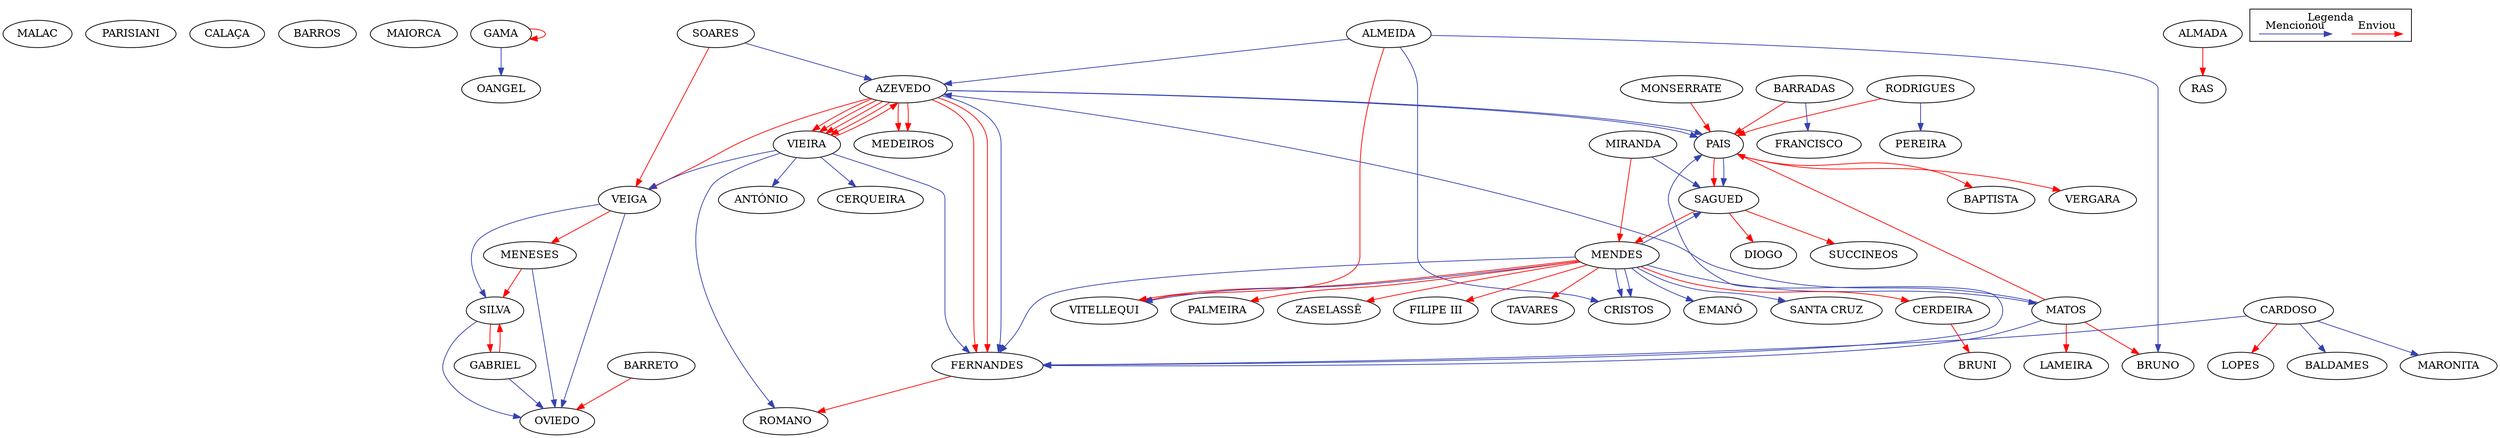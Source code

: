 digraph G {
    "MALAC";
    "PARISIANI";
    "CALAÇA";
    "BARROS";
    "MAIORCA";
    "GAMA" -> "GAMA" [color="0.002 0.999 0.999"];
    "BARRETO" -> "OVIEDO" [color="0.002 0.999 0.999"];
    "MENESES" -> "SILVA" [color="0.002 0.999 0.999"];
    "SILVA" -> "GABRIEL" [color="0.002 0.999 0.999"];
    "CARDOSO" -> "LOPES" [color="0.002 0.999 0.999"];
    "VEIGA" -> "MENESES" [color="0.002 0.999 0.999"];
    "GABRIEL" -> "SILVA" [color="0.002 0.999 0.999"];
    "SOARES" -> "VEIGA" [color="0.002 0.999 0.999"];
    "AZEVEDO" -> "VEIGA" [color="0.002 0.999 0.999"];
    "PAIS" -> "BAPTISTA" [color="0.002 0.999 0.999"];
    "MONSERRATE" -> "PAIS" [color="0.002 0.999 0.999"];
    "AZEVEDO" -> "FERNANDES" [color="0.002 0.999 0.999"];
    "AZEVEDO" -> "VIEIRA" [color="0.002 0.999 0.999"];
    "AZEVEDO" -> "VIEIRA" [color="0.002 0.999 0.999"];
    "AZEVEDO" -> "VIEIRA" [color="0.002 0.999 0.999"];
    "AZEVEDO" -> "VIEIRA" [color="0.002 0.999 0.999"];
    "VIEIRA" -> "AZEVEDO" [color="0.002 0.999 0.999"];
    "AZEVEDO" -> "FERNANDES" [color="0.002 0.999 0.999"];
    "AZEVEDO" -> "MEDEIROS" [color="0.002 0.999 0.999"];
    "FERNANDES" -> "ROMANO" [color="0.002 0.999 0.999"];
    "AZEVEDO" -> "MEDEIROS" [color="0.002 0.999 0.999"];
    "MATOS" -> "BRUNO" [color="0.002 0.999 0.999"];
    "MATOS" -> "PAIS" [color="0.002 0.999 0.999"];
    "ALMEIDA" -> "VITELLEQUI" [color="0.002 0.999 0.999"];
    "PAIS" -> "SAGUED" [color="0.002 0.999 0.999"];
    "PAIS" -> "VERGARA" [color="0.002 0.999 0.999"];
    "SAGUED" -> "SUCCINEOS" [color="0.002 0.999 0.999"];
    "MENDES" -> "PALMEIRA" [color="0.002 0.999 0.999"];
    "MENDES" -> "VITELLEQUI" [color="0.002 0.999 0.999"];
    "ALMADA" -> "RAS" [color="0.002 0.999 0.999"];
    "BARRADAS" -> "PAIS" [color="0.002 0.999 0.999"];
    "MENDES" -> "ZASELASSÊ" [color="0.002 0.999 0.999"];
    "MENDES" -> "FILIPE III" [color="0.002 0.999 0.999"];
    "MIRANDA" -> "MENDES" [color="0.002 0.999 0.999"];
    "SAGUED" -> "MENDES" [color="0.002 0.999 0.999"];
    "SAGUED" -> "DIOGO" [color="0.002 0.999 0.999"];
    "MENDES" -> "TAVARES" [color="0.002 0.999 0.999"];
    "RODRIGUES" -> "PAIS" [color="0.002 0.999 0.999"];
    "MATOS" -> "LAMEIRA" [color="0.002 0.999 0.999"];
    "CERDEIRA" -> "BRUNI" [color="0.002 0.999 0.999"];
    "MENDES" -> "CERDEIRA" [color="0.002 0.999 0.999"];
    "GAMA" -> "OANGEL" [color="0.649 0.701 0.701"];
    "MENESES" -> "OVIEDO" [color="0.649 0.701 0.701"];
    "SILVA" -> "OVIEDO" [color="0.649 0.701 0.701"];
    "CARDOSO" -> "FERNANDES" [color="0.649 0.701 0.701"];
    "CARDOSO" -> "BALDAMES" [color="0.649 0.701 0.701"];
    "CARDOSO" -> "MARONITA" [color="0.649 0.701 0.701"];
    "VEIGA" -> "SILVA" [color="0.649 0.701 0.701"];
    "VEIGA" -> "OVIEDO" [color="0.649 0.701 0.701"];
    "GABRIEL" -> "OVIEDO" [color="0.649 0.701 0.701"];
    "SOARES" -> "AZEVEDO" [color="0.649 0.701 0.701"];
    "AZEVEDO" -> "FERNANDES" [color="0.649 0.701 0.701"];
    "AZEVEDO" -> "PAIS" [color="0.649 0.701 0.701"];
    "VIEIRA" -> "ROMANO" [color="0.649 0.701 0.701"];
    "VIEIRA" -> "ANTÓNIO" [color="0.649 0.701 0.701"];
    "VIEIRA" -> "CERQUEIRA" [color="0.649 0.701 0.701"];
    "VIEIRA" -> "VEIGA" [color="0.649 0.701 0.701"];
    "VIEIRA" -> "FERNANDES" [color="0.649 0.701 0.701"];
    "FERNANDES" -> "PAIS" [color="0.649 0.701 0.701"];
    "AZEVEDO" -> "PAIS" [color="0.649 0.701 0.701"];
    "MATOS" -> "FERNANDES" [color="0.649 0.701 0.701"];
    "MATOS" -> "AZEVEDO" [color="0.649 0.701 0.701"];
    "ALMEIDA" -> "AZEVEDO" [color="0.649 0.701 0.701"];
    "ALMEIDA" -> "BRUNO" [color="0.649 0.701 0.701"];
    "ALMEIDA" -> "CRISTOS" [color="0.649 0.701 0.701"];
    "PAIS" -> "SAGUED" [color="0.649 0.701 0.701"];
    "MENDES" -> "VITELLEQUI" [color="0.649 0.701 0.701"];
    "BARRADAS" -> "FRANCISCO" [color="0.649 0.701 0.701"];
    "MENDES" -> "EMANÔ" [color="0.649 0.701 0.701"];
    "MENDES" -> "CRISTOS" [color="0.649 0.701 0.701"];
    "MENDES" -> "SAGUED" [color="0.649 0.701 0.701"];
    "MENDES" -> "CRISTOS" [color="0.649 0.701 0.701"];
    "MIRANDA" -> "SAGUED" [color="0.649 0.701 0.701"];
    "MENDES" -> "MATOS" [color="0.649 0.701 0.701"];
    "MENDES" -> "FERNANDES" [color="0.649 0.701 0.701"];
    "RODRIGUES" -> "PEREIRA" [color="0.649 0.701 0.701"];
    "MENDES" -> "SANTA CRUZ" [color="0.649 0.701 0.701"];
    subgraph cluster_01 {
        label = "Legenda";
        node [shape=point]
            {
                rank=same
                d0 [style = invis];
                d1 [style = invis];
                p0 [style = invis];
                p1 [style = invis];
            }
        d0 -> d1 [label=Enviou color="0.002 0.999 0.999"]
        p0 -> p1 [label=Mencionou color="0.649 0.701 0.701"]
    }
}